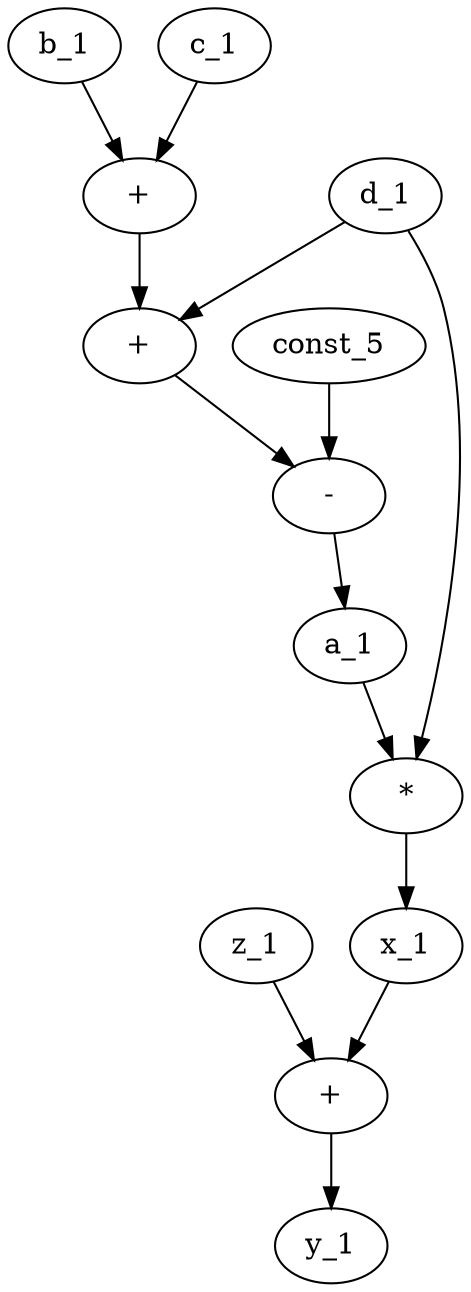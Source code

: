 digraph {
	0 [label="-"]
	0 -> a_1
	1 -> 0
	const_5 -> 0
	1 [label="+"]
	2 -> 1
	d_1 -> 1
	2 [label="+"]
	b_1 -> 2
	c_1 -> 2
	3 [label="*"]
	3 -> x_1
	d_1 -> 3
	a_1 -> 3
	4 [label="+"]
	4 -> y_1
	z_1 -> 4
	x_1 -> 4
}
